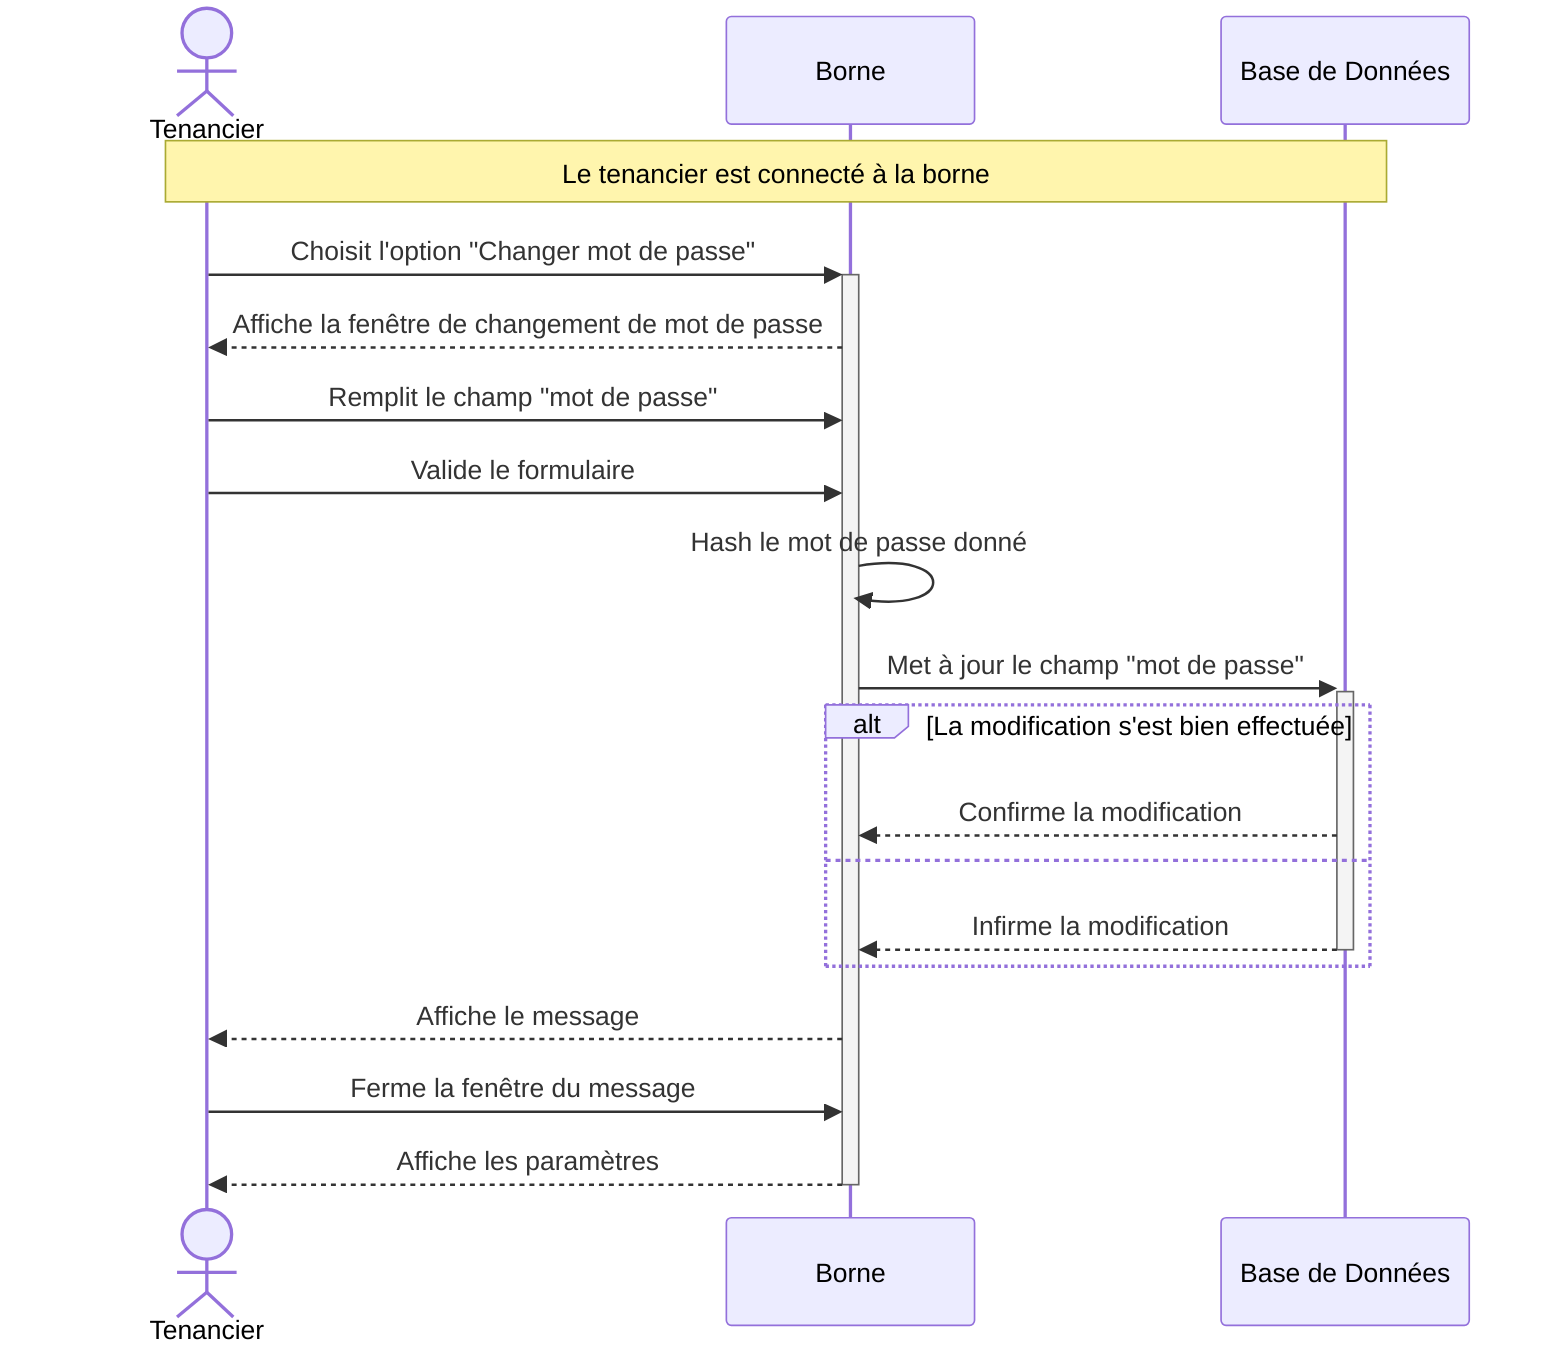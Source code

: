sequenceDiagram
    actor T as Tenancier
    participant B as Borne
    participant DB as Base de Données

    Note over T, DB: Le tenancier est connecté à la borne

    T->>+B: Choisit l'option "Changer mot de passe"
    B-->>T: Affiche la fenêtre de changement de mot de passe
    T->>B: Remplit le champ "mot de passe"
    T->>B: Valide le formulaire
    B->>B: Hash le mot de passe donné
    B->>+DB: Met à jour le champ "mot de passe"

    alt La modification s'est bien effectuée
        DB-->>B: Confirme la modification
    else
        DB-->>-B: Infirme la modification
    end

    B-->>T: Affiche le message
    T->>B: Ferme la fenêtre du message
    B-->>-T: Affiche les paramètres